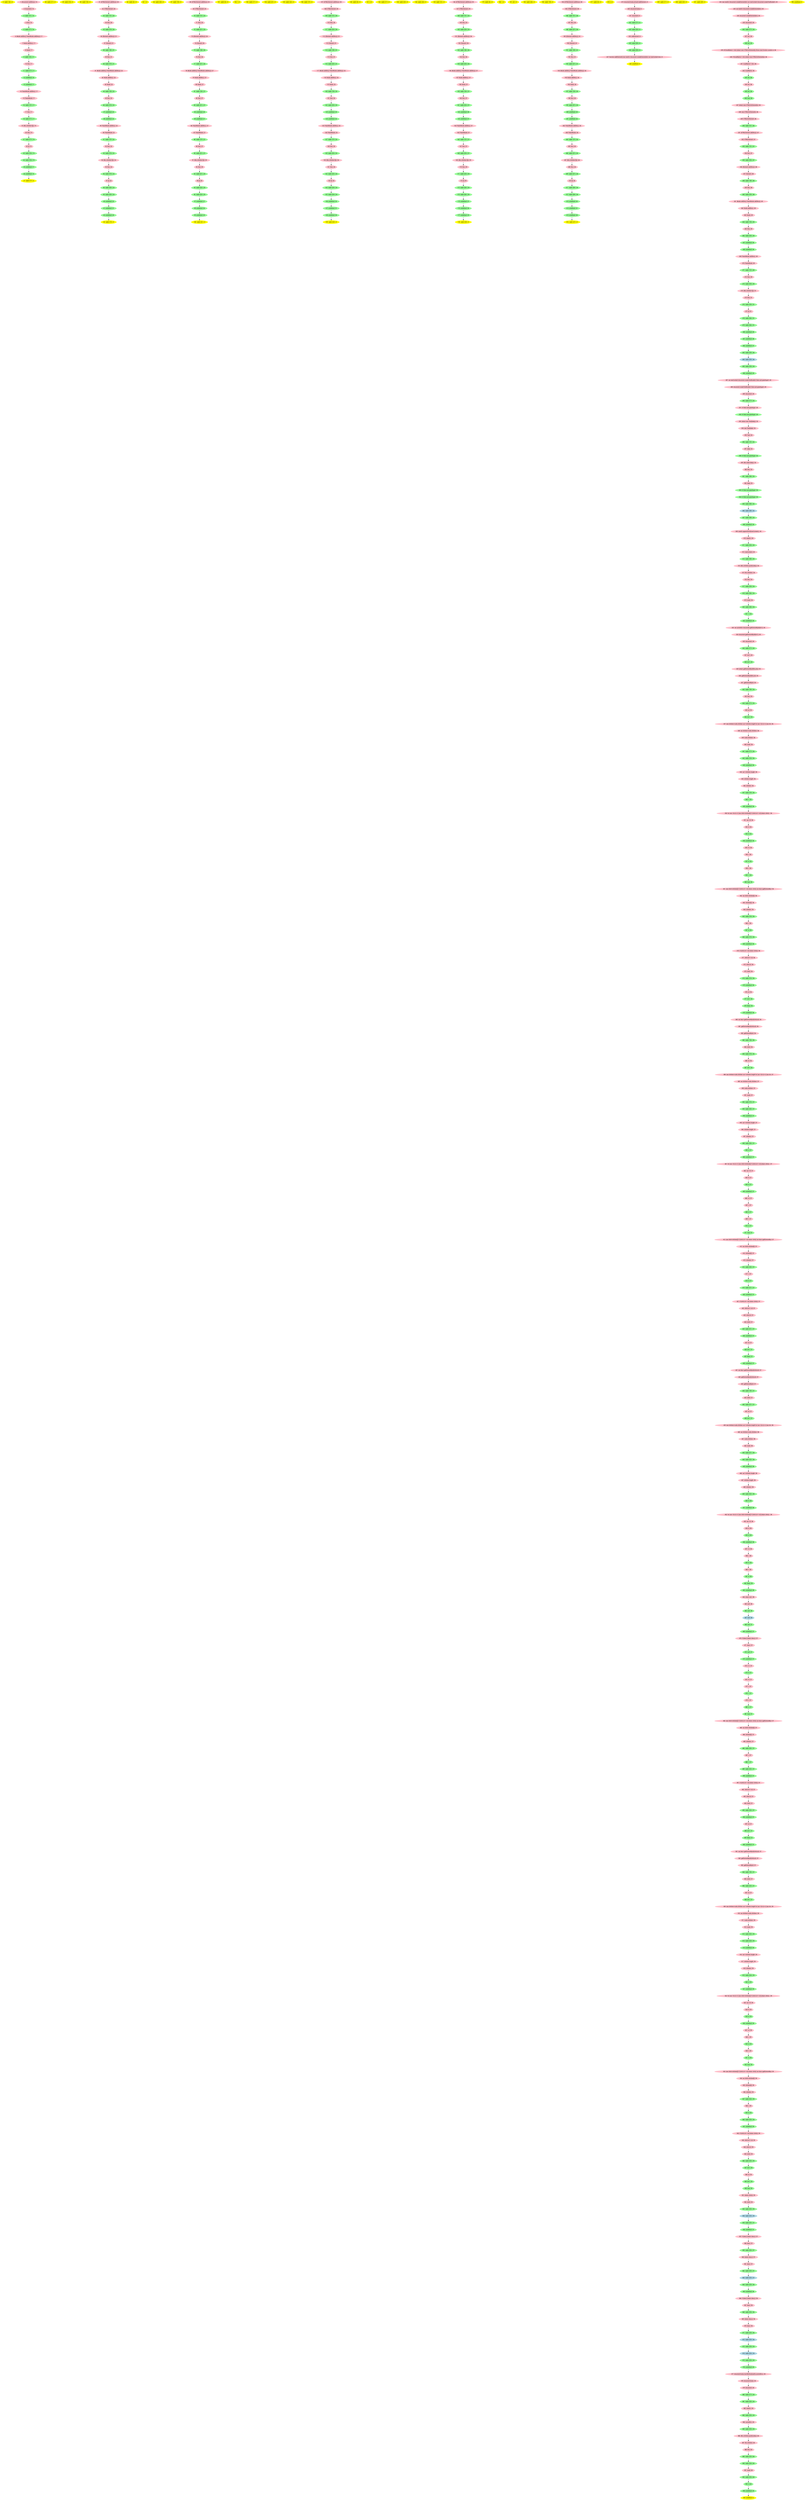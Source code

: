 digraph G {
node [style=filled,fontname="Roboto Condensed"];
0 [label="0: <addr 143> | 0",color="yellow"];
1 [label="1: {Document.call(this);} | 16",color="pink"];
1 -> 2;
2 [label="2: Document | 16",color="pink"];
2 -> 3;
3 [label="3: <addr 141> | 16",color="palegreen"];
3 -> 4;
4 [label="4: this | 16",color="pink"];
4 -> 5;
5 [label="5: <addr 217> | 16",color="palegreen"];
5 -> 6;
6 [label="6: {Node.call(this); ParentNode.call(this);} | 17",color="pink"];
6 -> 7;
7 [label="7: Node.call(this); | 17",color="pink"];
7 -> 8;
8 [label="8: Node | 17",color="pink"];
8 -> 9;
9 [label="9: <addr 135> | 17",color="palegreen"];
9 -> 10;
10 [label="10: this | 17",color="pink"];
10 -> 11;
11 [label="11: <addr 217> | 17",color="palegreen"];
11 -> 12;
12 [label="12: undefined | 18",color="palegreen"];
12 -> 13;
13 [label="13: undefined | 17",color="palegreen"];
13 -> 14;
14 [label="14: ParentNode.call(this); | 17",color="pink"];
14 -> 15;
15 [label="15: ParentNode | 17",color="pink"];
15 -> 16;
16 [label="16: <addr 137> | 17",color="palegreen"];
16 -> 17;
17 [label="17: this | 17",color="pink"];
17 -> 18;
18 [label="18: <addr 217> | 17",color="palegreen"];
18 -> 19;
19 [label="19: {this.children=[];} | 19",color="pink"];
19 -> 20;
20 [label="20: this | 19",color="pink"];
20 -> 21;
21 [label="21: <addr 217> | 19",color="palegreen"];
21 -> 22;
22 [label="22: [] | 19",color="pink"];
22 -> 23;
23 [label="23: <addr 218> | 19",color="palegreen"];
23 -> 24;
24 [label="24: <addr 218> | 19",color="palegreen"];
24 -> 25;
25 [label="25: undefined | 17",color="palegreen"];
25 -> 26;
26 [label="26: undefined | 16",color="palegreen"];
26 -> 27;
27 [label="27: <addr 217> | 0",color="yellow"];
28 [label="28: <addr 217> | 0",color="yellow"];
29 [label="29: <addr 218> | 0",color="yellow"];
30 [label="30: <addr 153> | 0",color="yellow"];
31 [label="31: {HTMLElement.call(this);} | 20",color="pink"];
31 -> 32;
32 [label="32: HTMLElement | 20",color="pink"];
32 -> 33;
33 [label="33: <addr 151> | 20",color="palegreen"];
33 -> 34;
34 [label="34: this | 20",color="pink"];
34 -> 35;
35 [label="35: <addr 219> | 20",color="palegreen"];
35 -> 36;
36 [label="36: {Element.call(this);} | 21",color="pink"];
36 -> 37;
37 [label="37: Element | 21",color="pink"];
37 -> 38;
38 [label="38: <addr 149> | 21",color="palegreen"];
38 -> 39;
39 [label="39: this | 21",color="pink"];
39 -> 40;
40 [label="40: <addr 219> | 21",color="palegreen"];
40 -> 41;
41 [label="41: {Node.call(this); ParentNode.call(this);} | 22",color="pink"];
41 -> 42;
42 [label="42: Node.call(this); | 22",color="pink"];
42 -> 43;
43 [label="43: Node | 22",color="pink"];
43 -> 44;
44 [label="44: <addr 135> | 22",color="palegreen"];
44 -> 45;
45 [label="45: this | 22",color="pink"];
45 -> 46;
46 [label="46: <addr 219> | 22",color="palegreen"];
46 -> 47;
47 [label="47: undefined | 23",color="palegreen"];
47 -> 48;
48 [label="48: undefined | 22",color="palegreen"];
48 -> 49;
49 [label="49: ParentNode.call(this); | 22",color="pink"];
49 -> 50;
50 [label="50: ParentNode | 22",color="pink"];
50 -> 51;
51 [label="51: <addr 137> | 22",color="palegreen"];
51 -> 52;
52 [label="52: this | 22",color="pink"];
52 -> 53;
53 [label="53: <addr 219> | 22",color="palegreen"];
53 -> 54;
54 [label="54: {this.children=[];} | 24",color="pink"];
54 -> 55;
55 [label="55: this | 24",color="pink"];
55 -> 56;
56 [label="56: <addr 219> | 24",color="palegreen"];
56 -> 57;
57 [label="57: [] | 24",color="pink"];
57 -> 58;
58 [label="58: <addr 220> | 24",color="palegreen"];
58 -> 59;
59 [label="59: <addr 220> | 24",color="palegreen"];
59 -> 60;
60 [label="60: undefined | 22",color="palegreen"];
60 -> 61;
61 [label="61: undefined | 21",color="palegreen"];
61 -> 62;
62 [label="62: undefined | 20",color="palegreen"];
62 -> 63;
63 [label="63: <addr 219> | 0",color="yellow"];
64 [label="64: <addr 26> | 0",color="yellow"];
65 [label="65: 1 | 0",color="yellow"];
66 [label="66: <addr 220> | 0",color="yellow"];
67 [label="67: <addr 155> | 0",color="yellow"];
68 [label="68: {HTMLElement.call(this);} | 25",color="pink"];
68 -> 69;
69 [label="69: HTMLElement | 25",color="pink"];
69 -> 70;
70 [label="70: <addr 151> | 25",color="palegreen"];
70 -> 71;
71 [label="71: this | 25",color="pink"];
71 -> 72;
72 [label="72: <addr 221> | 25",color="palegreen"];
72 -> 73;
73 [label="73: {Element.call(this);} | 26",color="pink"];
73 -> 74;
74 [label="74: Element | 26",color="pink"];
74 -> 75;
75 [label="75: <addr 149> | 26",color="palegreen"];
75 -> 76;
76 [label="76: this | 26",color="pink"];
76 -> 77;
77 [label="77: <addr 221> | 26",color="palegreen"];
77 -> 78;
78 [label="78: {Node.call(this); ParentNode.call(this);} | 27",color="pink"];
78 -> 79;
79 [label="79: Node.call(this); | 27",color="pink"];
79 -> 80;
80 [label="80: Node | 27",color="pink"];
80 -> 81;
81 [label="81: <addr 135> | 27",color="palegreen"];
81 -> 82;
82 [label="82: this | 27",color="pink"];
82 -> 83;
83 [label="83: <addr 221> | 27",color="palegreen"];
83 -> 84;
84 [label="84: undefined | 28",color="palegreen"];
84 -> 85;
85 [label="85: undefined | 27",color="palegreen"];
85 -> 86;
86 [label="86: ParentNode.call(this); | 27",color="pink"];
86 -> 87;
87 [label="87: ParentNode | 27",color="pink"];
87 -> 88;
88 [label="88: <addr 137> | 27",color="palegreen"];
88 -> 89;
89 [label="89: this | 27",color="pink"];
89 -> 90;
90 [label="90: <addr 221> | 27",color="palegreen"];
90 -> 91;
91 [label="91: {this.children=[];} | 29",color="pink"];
91 -> 92;
92 [label="92: this | 29",color="pink"];
92 -> 93;
93 [label="93: <addr 221> | 29",color="palegreen"];
93 -> 94;
94 [label="94: [] | 29",color="pink"];
94 -> 95;
95 [label="95: <addr 222> | 29",color="palegreen"];
95 -> 96;
96 [label="96: <addr 222> | 29",color="palegreen"];
96 -> 97;
97 [label="97: undefined | 27",color="palegreen"];
97 -> 98;
98 [label="98: undefined | 26",color="palegreen"];
98 -> 99;
99 [label="99: undefined | 25",color="palegreen"];
99 -> 100;
100 [label="100: <addr 221> | 0",color="yellow"];
101 [label="101: <addr 26> | 0",color="yellow"];
102 [label="102: 1 | 0",color="yellow"];
103 [label="103: <addr 217> | 0",color="yellow"];
104 [label="104: <addr 221> | 0",color="yellow"];
105 [label="105: <addr 222> | 0",color="yellow"];
106 [label="106: <addr 157> | 0",color="yellow"];
107 [label="107: {HTMLElement.call(this);} | 30",color="pink"];
107 -> 108;
108 [label="108: HTMLElement | 30",color="pink"];
108 -> 109;
109 [label="109: <addr 151> | 30",color="palegreen"];
109 -> 110;
110 [label="110: this | 30",color="pink"];
110 -> 111;
111 [label="111: <addr 223> | 30",color="palegreen"];
111 -> 112;
112 [label="112: {Element.call(this);} | 31",color="pink"];
112 -> 113;
113 [label="113: Element | 31",color="pink"];
113 -> 114;
114 [label="114: <addr 149> | 31",color="palegreen"];
114 -> 115;
115 [label="115: this | 31",color="pink"];
115 -> 116;
116 [label="116: <addr 223> | 31",color="palegreen"];
116 -> 117;
117 [label="117: {Node.call(this); ParentNode.call(this);} | 32",color="pink"];
117 -> 118;
118 [label="118: Node.call(this); | 32",color="pink"];
118 -> 119;
119 [label="119: Node | 32",color="pink"];
119 -> 120;
120 [label="120: <addr 135> | 32",color="palegreen"];
120 -> 121;
121 [label="121: this | 32",color="pink"];
121 -> 122;
122 [label="122: <addr 223> | 32",color="palegreen"];
122 -> 123;
123 [label="123: undefined | 33",color="palegreen"];
123 -> 124;
124 [label="124: undefined | 32",color="palegreen"];
124 -> 125;
125 [label="125: ParentNode.call(this); | 32",color="pink"];
125 -> 126;
126 [label="126: ParentNode | 32",color="pink"];
126 -> 127;
127 [label="127: <addr 137> | 32",color="palegreen"];
127 -> 128;
128 [label="128: this | 32",color="pink"];
128 -> 129;
129 [label="129: <addr 223> | 32",color="palegreen"];
129 -> 130;
130 [label="130: {this.children=[];} | 34",color="pink"];
130 -> 131;
131 [label="131: this | 34",color="pink"];
131 -> 132;
132 [label="132: <addr 223> | 34",color="palegreen"];
132 -> 133;
133 [label="133: [] | 34",color="pink"];
133 -> 134;
134 [label="134: <addr 224> | 34",color="palegreen"];
134 -> 135;
135 [label="135: <addr 224> | 34",color="palegreen"];
135 -> 136;
136 [label="136: undefined | 32",color="palegreen"];
136 -> 137;
137 [label="137: undefined | 31",color="palegreen"];
137 -> 138;
138 [label="138: undefined | 30",color="palegreen"];
138 -> 139;
139 [label="139: <addr 223> | 0",color="yellow"];
140 [label="140: <addr 26> | 0",color="yellow"];
141 [label="141: 2 | 0",color="yellow"];
142 [label="142: <addr 217> | 0",color="yellow"];
143 [label="143: <addr 223> | 0",color="yellow"];
144 [label="144: <addr 224> | 0",color="yellow"];
145 [label="145: <addr 161> | 0",color="yellow"];
146 [label="146: {HTMLElement.call(this);} | 35",color="pink"];
146 -> 147;
147 [label="147: HTMLElement | 35",color="pink"];
147 -> 148;
148 [label="148: <addr 151> | 35",color="palegreen"];
148 -> 149;
149 [label="149: this | 35",color="pink"];
149 -> 150;
150 [label="150: <addr 225> | 35",color="palegreen"];
150 -> 151;
151 [label="151: {Element.call(this);} | 36",color="pink"];
151 -> 152;
152 [label="152: Element | 36",color="pink"];
152 -> 153;
153 [label="153: <addr 149> | 36",color="palegreen"];
153 -> 154;
154 [label="154: this | 36",color="pink"];
154 -> 155;
155 [label="155: <addr 225> | 36",color="palegreen"];
155 -> 156;
156 [label="156: {Node.call(this); ParentNode.call(this);} | 37",color="pink"];
156 -> 157;
157 [label="157: Node.call(this); | 37",color="pink"];
157 -> 158;
158 [label="158: Node | 37",color="pink"];
158 -> 159;
159 [label="159: <addr 135> | 37",color="palegreen"];
159 -> 160;
160 [label="160: this | 37",color="pink"];
160 -> 161;
161 [label="161: <addr 225> | 37",color="palegreen"];
161 -> 162;
162 [label="162: undefined | 38",color="palegreen"];
162 -> 163;
163 [label="163: undefined | 37",color="palegreen"];
163 -> 164;
164 [label="164: ParentNode.call(this); | 37",color="pink"];
164 -> 165;
165 [label="165: ParentNode | 37",color="pink"];
165 -> 166;
166 [label="166: <addr 137> | 37",color="palegreen"];
166 -> 167;
167 [label="167: this | 37",color="pink"];
167 -> 168;
168 [label="168: <addr 225> | 37",color="palegreen"];
168 -> 169;
169 [label="169: {this.children=[];} | 39",color="pink"];
169 -> 170;
170 [label="170: this | 39",color="pink"];
170 -> 171;
171 [label="171: <addr 225> | 39",color="palegreen"];
171 -> 172;
172 [label="172: [] | 39",color="pink"];
172 -> 173;
173 [label="173: <addr 226> | 39",color="palegreen"];
173 -> 174;
174 [label="174: <addr 226> | 39",color="palegreen"];
174 -> 175;
175 [label="175: undefined | 37",color="palegreen"];
175 -> 176;
176 [label="176: undefined | 36",color="palegreen"];
176 -> 177;
177 [label="177: undefined | 35",color="palegreen"];
177 -> 178;
178 [label="178: <addr 225> | 0",color="yellow"];
179 [label="179: <addr 26> | 0",color="yellow"];
180 [label="180: 1 | 0",color="yellow"];
181 [label="181: div1 | 0",color="yellow"];
182 [label="182: <addr 226> | 0",color="yellow"];
183 [label="183: <addr 159> | 0",color="yellow"];
184 [label="184: {HTMLElement.call(this);} | 40",color="pink"];
184 -> 185;
185 [label="185: HTMLElement | 40",color="pink"];
185 -> 186;
186 [label="186: <addr 151> | 40",color="palegreen"];
186 -> 187;
187 [label="187: this | 40",color="pink"];
187 -> 188;
188 [label="188: <addr 227> | 40",color="palegreen"];
188 -> 189;
189 [label="189: {Element.call(this);} | 41",color="pink"];
189 -> 190;
190 [label="190: Element | 41",color="pink"];
190 -> 191;
191 [label="191: <addr 149> | 41",color="palegreen"];
191 -> 192;
192 [label="192: this | 41",color="pink"];
192 -> 193;
193 [label="193: <addr 227> | 41",color="palegreen"];
193 -> 194;
194 [label="194: {Node.call(this); ParentNode.call(this);} | 42",color="pink"];
194 -> 195;
195 [label="195: Node.call(this); | 42",color="pink"];
195 -> 196;
196 [label="196: Node | 42",color="pink"];
196 -> 197;
197 [label="197: <addr 135> | 42",color="palegreen"];
197 -> 198;
198 [label="198: this | 42",color="pink"];
198 -> 199;
199 [label="199: <addr 227> | 42",color="palegreen"];
199 -> 200;
200 [label="200: undefined | 43",color="palegreen"];
200 -> 201;
201 [label="201: undefined | 42",color="palegreen"];
201 -> 202;
202 [label="202: ParentNode.call(this); | 42",color="pink"];
202 -> 203;
203 [label="203: ParentNode | 42",color="pink"];
203 -> 204;
204 [label="204: <addr 137> | 42",color="palegreen"];
204 -> 205;
205 [label="205: this | 42",color="pink"];
205 -> 206;
206 [label="206: <addr 227> | 42",color="palegreen"];
206 -> 207;
207 [label="207: {this.children=[];} | 44",color="pink"];
207 -> 208;
208 [label="208: this | 44",color="pink"];
208 -> 209;
209 [label="209: <addr 227> | 44",color="palegreen"];
209 -> 210;
210 [label="210: [] | 44",color="pink"];
210 -> 211;
211 [label="211: <addr 228> | 44",color="palegreen"];
211 -> 212;
212 [label="212: <addr 228> | 44",color="palegreen"];
212 -> 213;
213 [label="213: undefined | 42",color="palegreen"];
213 -> 214;
214 [label="214: undefined | 41",color="palegreen"];
214 -> 215;
215 [label="215: undefined | 40",color="palegreen"];
215 -> 216;
216 [label="216: <addr 227> | 0",color="yellow"];
217 [label="217: <addr 26> | 0",color="yellow"];
218 [label="218: 2 | 0",color="yellow"];
219 [label="219: document.body.onload=addElement; | 0",color="pink"];
219 -> 220;
220 [label="220: document.body | 0",color="pink"];
220 -> 221;
221 [label="221: document | 0",color="pink"];
221 -> 222;
222 [label="222: <addr 217> | 0",color="palegreen"];
222 -> 223;
223 [label="223: <addr 223> | 0",color="palegreen"];
223 -> 224;
224 [label="224: addElement | 0",color="pink"];
224 -> 225;
225 [label="225: <addr 229> | 0",color="palegreen"];
225 -> 226;
226 [label="226: <addr 229> | 0",color="palegreen"];
226 -> 227;
227 [label="227: function addElement() {var newDiv=document.createElement(div) var newContent=doc | 0",color="pink"];
227 -> 228;
228 [label="228: undefined | 0",color="yellow"];
229 [label="229: <addr 217> | 0",color="yellow"];
230 [label="230: <addr 223> | 0",color="yellow"];
231 [label="231: <addr 229> | 0",color="yellow"];
232 [label="232: {var newDiv=document.createElement(div) var newContent=document.createTextNode(H | 45",color="pink"];
232 -> 233;
233 [label="233: var newDiv=document.createElement(div) | 45",color="pink"];
233 -> 234;
234 [label="234: document.createElement(div) | 45",color="pink"];
234 -> 235;
235 [label="235: document | 45",color="pink"];
235 -> 236;
236 [label="236: <addr 217> | 45",color="palegreen"];
236 -> 237;
237 [label="237: div | 45",color="pink"];
237 -> 238;
238 [label="238: div | 45",color="palegreen"];
238 -> 239;
239 [label="239: {if (localName===div) {return new HTMLDivElement();} throw new Error(no custom e | 46",color="pink"];
239 -> 240;
240 [label="240: if (localName===div) {return new HTMLDivElement();} | 46",color="pink"];
240 -> 241;
241 [label="241: localName===div | 46",color="pink"];
241 -> 242;
242 [label="242: localName | 46",color="pink"];
242 -> 243;
243 [label="243: div | 46",color="palegreen"];
243 -> 244;
244 [label="244: div | 46",color="pink"];
244 -> 245;
245 [label="245: div | 46",color="palegreen"];
245 -> 246;
246 [label="246: true | 46",color="palegreen"];
246 -> 247;
247 [label="247: {return new HTMLDivElement();} | 46",color="pink"];
247 -> 248;
248 [label="248: new HTMLDivElement() | 46",color="pink"];
248 -> 249;
249 [label="249: HTMLDivElement | 46",color="pink"];
249 -> 250;
250 [label="250: <addr 161> | 46",color="palegreen"];
250 -> 251;
251 [label="251: {HTMLElement.call(this);} | 47",color="pink"];
251 -> 252;
252 [label="252: HTMLElement | 47",color="pink"];
252 -> 253;
253 [label="253: <addr 151> | 47",color="palegreen"];
253 -> 254;
254 [label="254: this | 47",color="pink"];
254 -> 255;
255 [label="255: <addr 235> | 47",color="palegreen"];
255 -> 256;
256 [label="256: {Element.call(this);} | 48",color="pink"];
256 -> 257;
257 [label="257: Element | 48",color="pink"];
257 -> 258;
258 [label="258: <addr 149> | 48",color="palegreen"];
258 -> 259;
259 [label="259: this | 48",color="pink"];
259 -> 260;
260 [label="260: <addr 235> | 48",color="palegreen"];
260 -> 261;
261 [label="261: {Node.call(this); ParentNode.call(this);} | 49",color="pink"];
261 -> 262;
262 [label="262: Node.call(this); | 49",color="pink"];
262 -> 263;
263 [label="263: Node | 49",color="pink"];
263 -> 264;
264 [label="264: <addr 135> | 49",color="palegreen"];
264 -> 265;
265 [label="265: this | 49",color="pink"];
265 -> 266;
266 [label="266: <addr 235> | 49",color="palegreen"];
266 -> 267;
267 [label="267: undefined | 50",color="palegreen"];
267 -> 268;
268 [label="268: undefined | 49",color="palegreen"];
268 -> 269;
269 [label="269: ParentNode.call(this); | 49",color="pink"];
269 -> 270;
270 [label="270: ParentNode | 49",color="pink"];
270 -> 271;
271 [label="271: <addr 137> | 49",color="palegreen"];
271 -> 272;
272 [label="272: this | 49",color="pink"];
272 -> 273;
273 [label="273: <addr 235> | 49",color="palegreen"];
273 -> 274;
274 [label="274: {this.children=[];} | 51",color="pink"];
274 -> 275;
275 [label="275: this | 51",color="pink"];
275 -> 276;
276 [label="276: <addr 235> | 51",color="palegreen"];
276 -> 277;
277 [label="277: [] | 51",color="pink"];
277 -> 278;
278 [label="278: <addr 236> | 51",color="palegreen"];
278 -> 279;
279 [label="279: <addr 236> | 51",color="palegreen"];
279 -> 280;
280 [label="280: undefined | 49",color="palegreen"];
280 -> 281;
281 [label="281: undefined | 48",color="palegreen"];
281 -> 282;
282 [label="282: undefined | 47",color="palegreen"];
282 -> 283;
283 [label="283: <addr 235> | 46",color="palegreen"];
283 -> 284;
284 [label="284: <addr 235> | 46",color="lightblue"];
284 -> 285;
285 [label="285: <addr 235> | 45",color="palegreen"];
285 -> 286;
286 [label="286: undefined | 45",color="palegreen"];
286 -> 287;
287 [label="287: var newContent=document.createTextNode(Hi there and greetings!) | 45",color="pink"];
287 -> 288;
288 [label="288: document.createTextNode(Hi there and greetings!) | 45",color="pink"];
288 -> 289;
289 [label="289: document | 45",color="pink"];
289 -> 290;
290 [label="290: <addr 217> | 45",color="palegreen"];
290 -> 291;
291 [label="291: Hi there and greetings! | 45",color="pink"];
291 -> 292;
292 [label="292: Hi there and greetings! | 45",color="palegreen"];
292 -> 293;
293 [label="293: {return new Text(data);} | 52",color="pink"];
293 -> 294;
294 [label="294: new Text(data) | 52",color="pink"];
294 -> 295;
295 [label="295: Text | 52",color="pink"];
295 -> 296;
296 [label="296: <addr 147> | 52",color="palegreen"];
296 -> 297;
297 [label="297: data | 52",color="pink"];
297 -> 298;
298 [label="298: Hi there and greetings! | 52",color="palegreen"];
298 -> 299;
299 [label="299: {this.data=data;} | 53",color="pink"];
299 -> 300;
300 [label="300: this | 53",color="pink"];
300 -> 301;
301 [label="301: <addr 238> | 53",color="palegreen"];
301 -> 302;
302 [label="302: data | 53",color="pink"];
302 -> 303;
303 [label="303: Hi there and greetings! | 53",color="palegreen"];
303 -> 304;
304 [label="304: Hi there and greetings! | 53",color="palegreen"];
304 -> 305;
305 [label="305: <addr 238> | 52",color="palegreen"];
305 -> 306;
306 [label="306: <addr 238> | 52",color="lightblue"];
306 -> 307;
307 [label="307: <addr 238> | 45",color="palegreen"];
307 -> 308;
308 [label="308: undefined | 45",color="palegreen"];
308 -> 309;
309 [label="309: newDiv.appendChild(newContent); | 45",color="pink"];
309 -> 310;
310 [label="310: newDiv | 45",color="pink"];
310 -> 311;
311 [label="311: <addr 235> | 45",color="palegreen"];
311 -> 312;
312 [label="312: newContent | 45",color="pink"];
312 -> 313;
313 [label="313: <addr 238> | 45",color="palegreen"];
313 -> 314;
314 [label="314: {this.children.push(node);} | 54",color="pink"];
314 -> 315;
315 [label="315: this.children | 54",color="pink"];
315 -> 316;
316 [label="316: this | 54",color="pink"];
316 -> 317;
317 [label="317: <addr 235> | 54",color="palegreen"];
317 -> 318;
318 [label="318: <addr 236> | 54",color="palegreen"];
318 -> 319;
319 [label="319: node | 54",color="pink"];
319 -> 320;
320 [label="320: <addr 238> | 54",color="palegreen"];
320 -> 321;
321 [label="321: 1 | 54",color="palegreen"];
321 -> 322;
322 [label="322: undefined | 45",color="palegreen"];
322 -> 323;
323 [label="323: var currentDiv=document.getElementById(div1) | 45",color="pink"];
323 -> 324;
324 [label="324: document.getElementById(div1) | 45",color="pink"];
324 -> 325;
325 [label="325: document | 45",color="pink"];
325 -> 326;
326 [label="326: <addr 217> | 45",color="palegreen"];
326 -> 327;
327 [label="327: div1 | 45",color="pink"];
327 -> 328;
328 [label="328: div1 | 45",color="palegreen"];
328 -> 329;
329 [label="329: {return getElementById(this,id);} | 55",color="pink"];
329 -> 330;
330 [label="330: getElementById(this,id) | 55",color="pink"];
330 -> 331;
331 [label="331: getElementById | 55",color="pink"];
331 -> 332;
332 [label="332: <addr 139> | 55",color="palegreen"];
332 -> 333;
333 [label="333: this | 55",color="pink"];
333 -> 334;
334 [label="334: <addr 217> | 55",color="palegreen"];
334 -> 335;
335 [label="335: id | 55",color="pink"];
335 -> 336;
336 [label="336: div1 | 55",color="palegreen"];
336 -> 337;
337 [label="337: {var children=node.children var l=children.length for (var i=0;i<l;i++) {var chi | 56",color="pink"];
337 -> 338;
338 [label="338: var children=node.children | 56",color="pink"];
338 -> 339;
339 [label="339: node.children | 56",color="pink"];
339 -> 340;
340 [label="340: node | 56",color="pink"];
340 -> 341;
341 [label="341: <addr 217> | 56",color="palegreen"];
341 -> 342;
342 [label="342: <addr 218> | 56",color="palegreen"];
342 -> 343;
343 [label="343: undefined | 56",color="palegreen"];
343 -> 344;
344 [label="344: var l=children.length | 56",color="pink"];
344 -> 345;
345 [label="345: children.length | 56",color="pink"];
345 -> 346;
346 [label="346: children | 56",color="pink"];
346 -> 347;
347 [label="347: <addr 218> | 56",color="palegreen"];
347 -> 348;
348 [label="348: 1 | 56",color="palegreen"];
348 -> 349;
349 [label="349: undefined | 56",color="palegreen"];
349 -> 350;
350 [label="350: for (var i=0;i<l;i++) {var child=children[i] if (child.id===id) {return child;}  | 56",color="pink"];
350 -> 351;
351 [label="351: var i=0 | 56",color="pink"];
351 -> 352;
352 [label="352: 0 | 56",color="pink"];
352 -> 353;
353 [label="353: 0 | 56",color="palegreen"];
353 -> 354;
354 [label="354: undefined | 56",color="palegreen"];
354 -> 355;
355 [label="355: i<l | 56",color="pink"];
355 -> 356;
356 [label="356: i | 56",color="pink"];
356 -> 357;
357 [label="357: 0 | 56",color="palegreen"];
357 -> 358;
358 [label="358: l | 56",color="pink"];
358 -> 359;
359 [label="359: 1 | 56",color="palegreen"];
359 -> 360;
360 [label="360: true | 56",color="palegreen"];
360 -> 361;
361 [label="361: {var child=children[i] if (child.id===id) {return child;} var desc=getElementByI | 56",color="pink"];
361 -> 362;
362 [label="362: var child=children[i] | 56",color="pink"];
362 -> 363;
363 [label="363: children[i] | 56",color="pink"];
363 -> 364;
364 [label="364: children | 56",color="pink"];
364 -> 365;
365 [label="365: <addr 218> | 56",color="palegreen"];
365 -> 366;
366 [label="366: i | 56",color="pink"];
366 -> 367;
367 [label="367: 0 | 56",color="palegreen"];
367 -> 368;
368 [label="368: <addr 219> | 56",color="palegreen"];
368 -> 369;
369 [label="369: undefined | 56",color="palegreen"];
369 -> 370;
370 [label="370: if (child.id===id) {return child;} | 56",color="pink"];
370 -> 371;
371 [label="371: child.id===id | 56",color="pink"];
371 -> 372;
372 [label="372: child.id | 56",color="pink"];
372 -> 373;
373 [label="373: child | 56",color="pink"];
373 -> 374;
374 [label="374: <addr 219> | 56",color="palegreen"];
374 -> 375;
375 [label="375: undefined | 56",color="palegreen"];
375 -> 376;
376 [label="376: id | 56",color="pink"];
376 -> 377;
377 [label="377: div1 | 56",color="palegreen"];
377 -> 378;
378 [label="378: false | 56",color="palegreen"];
378 -> 379;
379 [label="379: undefined | 56",color="palegreen"];
379 -> 380;
380 [label="380: var desc=getElementById(child,id) | 56",color="pink"];
380 -> 381;
381 [label="381: getElementById(child,id) | 56",color="pink"];
381 -> 382;
382 [label="382: getElementById | 56",color="pink"];
382 -> 383;
383 [label="383: <addr 139> | 56",color="palegreen"];
383 -> 384;
384 [label="384: child | 56",color="pink"];
384 -> 385;
385 [label="385: <addr 219> | 56",color="palegreen"];
385 -> 386;
386 [label="386: id | 56",color="pink"];
386 -> 387;
387 [label="387: div1 | 56",color="palegreen"];
387 -> 388;
388 [label="388: {var children=node.children var l=children.length for (var i=0;i<l;i++) {var chi | 57",color="pink"];
388 -> 389;
389 [label="389: var children=node.children | 57",color="pink"];
389 -> 390;
390 [label="390: node.children | 57",color="pink"];
390 -> 391;
391 [label="391: node | 57",color="pink"];
391 -> 392;
392 [label="392: <addr 219> | 57",color="palegreen"];
392 -> 393;
393 [label="393: <addr 220> | 57",color="palegreen"];
393 -> 394;
394 [label="394: undefined | 57",color="palegreen"];
394 -> 395;
395 [label="395: var l=children.length | 57",color="pink"];
395 -> 396;
396 [label="396: children.length | 57",color="pink"];
396 -> 397;
397 [label="397: children | 57",color="pink"];
397 -> 398;
398 [label="398: <addr 220> | 57",color="palegreen"];
398 -> 399;
399 [label="399: 2 | 57",color="palegreen"];
399 -> 400;
400 [label="400: undefined | 57",color="palegreen"];
400 -> 401;
401 [label="401: for (var i=0;i<l;i++) {var child=children[i] if (child.id===id) {return child;}  | 57",color="pink"];
401 -> 402;
402 [label="402: var i=0 | 57",color="pink"];
402 -> 403;
403 [label="403: 0 | 57",color="pink"];
403 -> 404;
404 [label="404: 0 | 57",color="palegreen"];
404 -> 405;
405 [label="405: undefined | 57",color="palegreen"];
405 -> 406;
406 [label="406: i<l | 57",color="pink"];
406 -> 407;
407 [label="407: i | 57",color="pink"];
407 -> 408;
408 [label="408: 0 | 57",color="palegreen"];
408 -> 409;
409 [label="409: l | 57",color="pink"];
409 -> 410;
410 [label="410: 2 | 57",color="palegreen"];
410 -> 411;
411 [label="411: true | 57",color="palegreen"];
411 -> 412;
412 [label="412: {var child=children[i] if (child.id===id) {return child;} var desc=getElementByI | 57",color="pink"];
412 -> 413;
413 [label="413: var child=children[i] | 57",color="pink"];
413 -> 414;
414 [label="414: children[i] | 57",color="pink"];
414 -> 415;
415 [label="415: children | 57",color="pink"];
415 -> 416;
416 [label="416: <addr 220> | 57",color="palegreen"];
416 -> 417;
417 [label="417: i | 57",color="pink"];
417 -> 418;
418 [label="418: 0 | 57",color="palegreen"];
418 -> 419;
419 [label="419: <addr 221> | 57",color="palegreen"];
419 -> 420;
420 [label="420: undefined | 57",color="palegreen"];
420 -> 421;
421 [label="421: if (child.id===id) {return child;} | 57",color="pink"];
421 -> 422;
422 [label="422: child.id===id | 57",color="pink"];
422 -> 423;
423 [label="423: child.id | 57",color="pink"];
423 -> 424;
424 [label="424: child | 57",color="pink"];
424 -> 425;
425 [label="425: <addr 221> | 57",color="palegreen"];
425 -> 426;
426 [label="426: undefined | 57",color="palegreen"];
426 -> 427;
427 [label="427: id | 57",color="pink"];
427 -> 428;
428 [label="428: div1 | 57",color="palegreen"];
428 -> 429;
429 [label="429: false | 57",color="palegreen"];
429 -> 430;
430 [label="430: undefined | 57",color="palegreen"];
430 -> 431;
431 [label="431: var desc=getElementById(child,id) | 57",color="pink"];
431 -> 432;
432 [label="432: getElementById(child,id) | 57",color="pink"];
432 -> 433;
433 [label="433: getElementById | 57",color="pink"];
433 -> 434;
434 [label="434: <addr 139> | 57",color="palegreen"];
434 -> 435;
435 [label="435: child | 57",color="pink"];
435 -> 436;
436 [label="436: <addr 221> | 57",color="palegreen"];
436 -> 437;
437 [label="437: id | 57",color="pink"];
437 -> 438;
438 [label="438: div1 | 57",color="palegreen"];
438 -> 439;
439 [label="439: {var children=node.children var l=children.length for (var i=0;i<l;i++) {var chi | 58",color="pink"];
439 -> 440;
440 [label="440: var children=node.children | 58",color="pink"];
440 -> 441;
441 [label="441: node.children | 58",color="pink"];
441 -> 442;
442 [label="442: node | 58",color="pink"];
442 -> 443;
443 [label="443: <addr 221> | 58",color="palegreen"];
443 -> 444;
444 [label="444: <addr 222> | 58",color="palegreen"];
444 -> 445;
445 [label="445: undefined | 58",color="palegreen"];
445 -> 446;
446 [label="446: var l=children.length | 58",color="pink"];
446 -> 447;
447 [label="447: children.length | 58",color="pink"];
447 -> 448;
448 [label="448: children | 58",color="pink"];
448 -> 449;
449 [label="449: <addr 222> | 58",color="palegreen"];
449 -> 450;
450 [label="450: 0 | 58",color="palegreen"];
450 -> 451;
451 [label="451: undefined | 58",color="palegreen"];
451 -> 452;
452 [label="452: for (var i=0;i<l;i++) {var child=children[i] if (child.id===id) {return child;}  | 58",color="pink"];
452 -> 453;
453 [label="453: var i=0 | 58",color="pink"];
453 -> 454;
454 [label="454: 0 | 58",color="pink"];
454 -> 455;
455 [label="455: 0 | 58",color="palegreen"];
455 -> 456;
456 [label="456: undefined | 58",color="palegreen"];
456 -> 457;
457 [label="457: i<l | 58",color="pink"];
457 -> 458;
458 [label="458: i | 58",color="pink"];
458 -> 459;
459 [label="459: 0 | 58",color="palegreen"];
459 -> 460;
460 [label="460: l | 58",color="pink"];
460 -> 461;
461 [label="461: 0 | 58",color="palegreen"];
461 -> 462;
462 [label="462: false | 58",color="palegreen"];
462 -> 463;
463 [label="463: undefined | 58",color="palegreen"];
463 -> 464;
464 [label="464: return null; | 58",color="pink"];
464 -> 465;
465 [label="465: null | 58",color="pink"];
465 -> 466;
466 [label="466: null | 58",color="palegreen"];
466 -> 467;
467 [label="467: null | 58",color="lightblue"];
467 -> 468;
468 [label="468: null | 57",color="palegreen"];
468 -> 469;
469 [label="469: undefined | 57",color="palegreen"];
469 -> 470;
470 [label="470: if (desc) {return desc;} | 57",color="pink"];
470 -> 471;
471 [label="471: desc | 57",color="pink"];
471 -> 472;
472 [label="472: null | 57",color="palegreen"];
472 -> 473;
473 [label="473: undefined | 57",color="palegreen"];
473 -> 474;
474 [label="474: i++ | 57",color="pink"];
474 -> 475;
475 [label="475: 0 | 57",color="palegreen"];
475 -> 476;
476 [label="476: i<l | 57",color="pink"];
476 -> 477;
477 [label="477: i | 57",color="pink"];
477 -> 478;
478 [label="478: 1 | 57",color="palegreen"];
478 -> 479;
479 [label="479: l | 57",color="pink"];
479 -> 480;
480 [label="480: 2 | 57",color="palegreen"];
480 -> 481;
481 [label="481: true | 57",color="palegreen"];
481 -> 482;
482 [label="482: {var child=children[i] if (child.id===id) {return child;} var desc=getElementByI | 57",color="pink"];
482 -> 483;
483 [label="483: var child=children[i] | 57",color="pink"];
483 -> 484;
484 [label="484: children[i] | 57",color="pink"];
484 -> 485;
485 [label="485: children | 57",color="pink"];
485 -> 486;
486 [label="486: <addr 220> | 57",color="palegreen"];
486 -> 487;
487 [label="487: i | 57",color="pink"];
487 -> 488;
488 [label="488: 1 | 57",color="palegreen"];
488 -> 489;
489 [label="489: <addr 223> | 57",color="palegreen"];
489 -> 490;
490 [label="490: undefined | 57",color="palegreen"];
490 -> 491;
491 [label="491: if (child.id===id) {return child;} | 57",color="pink"];
491 -> 492;
492 [label="492: child.id===id | 57",color="pink"];
492 -> 493;
493 [label="493: child.id | 57",color="pink"];
493 -> 494;
494 [label="494: child | 57",color="pink"];
494 -> 495;
495 [label="495: <addr 223> | 57",color="palegreen"];
495 -> 496;
496 [label="496: undefined | 57",color="palegreen"];
496 -> 497;
497 [label="497: id | 57",color="pink"];
497 -> 498;
498 [label="498: div1 | 57",color="palegreen"];
498 -> 499;
499 [label="499: false | 57",color="palegreen"];
499 -> 500;
500 [label="500: undefined | 57",color="palegreen"];
500 -> 501;
501 [label="501: var desc=getElementById(child,id) | 57",color="pink"];
501 -> 502;
502 [label="502: getElementById(child,id) | 57",color="pink"];
502 -> 503;
503 [label="503: getElementById | 57",color="pink"];
503 -> 504;
504 [label="504: <addr 139> | 57",color="palegreen"];
504 -> 505;
505 [label="505: child | 57",color="pink"];
505 -> 506;
506 [label="506: <addr 223> | 57",color="palegreen"];
506 -> 507;
507 [label="507: id | 57",color="pink"];
507 -> 508;
508 [label="508: div1 | 57",color="palegreen"];
508 -> 509;
509 [label="509: {var children=node.children var l=children.length for (var i=0;i<l;i++) {var chi | 59",color="pink"];
509 -> 510;
510 [label="510: var children=node.children | 59",color="pink"];
510 -> 511;
511 [label="511: node.children | 59",color="pink"];
511 -> 512;
512 [label="512: node | 59",color="pink"];
512 -> 513;
513 [label="513: <addr 223> | 59",color="palegreen"];
513 -> 514;
514 [label="514: <addr 224> | 59",color="palegreen"];
514 -> 515;
515 [label="515: undefined | 59",color="palegreen"];
515 -> 516;
516 [label="516: var l=children.length | 59",color="pink"];
516 -> 517;
517 [label="517: children.length | 59",color="pink"];
517 -> 518;
518 [label="518: children | 59",color="pink"];
518 -> 519;
519 [label="519: <addr 224> | 59",color="palegreen"];
519 -> 520;
520 [label="520: 2 | 59",color="palegreen"];
520 -> 521;
521 [label="521: undefined | 59",color="palegreen"];
521 -> 522;
522 [label="522: for (var i=0;i<l;i++) {var child=children[i] if (child.id===id) {return child;}  | 59",color="pink"];
522 -> 523;
523 [label="523: var i=0 | 59",color="pink"];
523 -> 524;
524 [label="524: 0 | 59",color="pink"];
524 -> 525;
525 [label="525: 0 | 59",color="palegreen"];
525 -> 526;
526 [label="526: undefined | 59",color="palegreen"];
526 -> 527;
527 [label="527: i<l | 59",color="pink"];
527 -> 528;
528 [label="528: i | 59",color="pink"];
528 -> 529;
529 [label="529: 0 | 59",color="palegreen"];
529 -> 530;
530 [label="530: l | 59",color="pink"];
530 -> 531;
531 [label="531: 2 | 59",color="palegreen"];
531 -> 532;
532 [label="532: true | 59",color="palegreen"];
532 -> 533;
533 [label="533: {var child=children[i] if (child.id===id) {return child;} var desc=getElementByI | 59",color="pink"];
533 -> 534;
534 [label="534: var child=children[i] | 59",color="pink"];
534 -> 535;
535 [label="535: children[i] | 59",color="pink"];
535 -> 536;
536 [label="536: children | 59",color="pink"];
536 -> 537;
537 [label="537: <addr 224> | 59",color="palegreen"];
537 -> 538;
538 [label="538: i | 59",color="pink"];
538 -> 539;
539 [label="539: 0 | 59",color="palegreen"];
539 -> 540;
540 [label="540: <addr 225> | 59",color="palegreen"];
540 -> 541;
541 [label="541: undefined | 59",color="palegreen"];
541 -> 542;
542 [label="542: if (child.id===id) {return child;} | 59",color="pink"];
542 -> 543;
543 [label="543: child.id===id | 59",color="pink"];
543 -> 544;
544 [label="544: child.id | 59",color="pink"];
544 -> 545;
545 [label="545: child | 59",color="pink"];
545 -> 546;
546 [label="546: <addr 225> | 59",color="palegreen"];
546 -> 547;
547 [label="547: div1 | 59",color="palegreen"];
547 -> 548;
548 [label="548: id | 59",color="pink"];
548 -> 549;
549 [label="549: div1 | 59",color="palegreen"];
549 -> 550;
550 [label="550: true | 59",color="palegreen"];
550 -> 551;
551 [label="551: {return child;} | 59",color="pink"];
551 -> 552;
552 [label="552: child | 59",color="pink"];
552 -> 553;
553 [label="553: <addr 225> | 59",color="palegreen"];
553 -> 554;
554 [label="554: <addr 225> | 59",color="lightblue"];
554 -> 555;
555 [label="555: <addr 225> | 57",color="palegreen"];
555 -> 556;
556 [label="556: undefined | 57",color="palegreen"];
556 -> 557;
557 [label="557: if (desc) {return desc;} | 57",color="pink"];
557 -> 558;
558 [label="558: desc | 57",color="pink"];
558 -> 559;
559 [label="559: <addr 225> | 57",color="palegreen"];
559 -> 560;
560 [label="560: {return desc;} | 57",color="pink"];
560 -> 561;
561 [label="561: desc | 57",color="pink"];
561 -> 562;
562 [label="562: <addr 225> | 57",color="palegreen"];
562 -> 563;
563 [label="563: <addr 225> | 57",color="lightblue"];
563 -> 564;
564 [label="564: <addr 225> | 56",color="palegreen"];
564 -> 565;
565 [label="565: undefined | 56",color="palegreen"];
565 -> 566;
566 [label="566: if (desc) {return desc;} | 56",color="pink"];
566 -> 567;
567 [label="567: desc | 56",color="pink"];
567 -> 568;
568 [label="568: <addr 225> | 56",color="palegreen"];
568 -> 569;
569 [label="569: {return desc;} | 56",color="pink"];
569 -> 570;
570 [label="570: desc | 56",color="pink"];
570 -> 571;
571 [label="571: <addr 225> | 56",color="palegreen"];
571 -> 572;
572 [label="572: <addr 225> | 56",color="lightblue"];
572 -> 573;
573 [label="573: <addr 225> | 55",color="palegreen"];
573 -> 574;
574 [label="574: <addr 225> | 55",color="lightblue"];
574 -> 575;
575 [label="575: <addr 225> | 45",color="palegreen"];
575 -> 576;
576 [label="576: undefined | 45",color="palegreen"];
576 -> 577;
577 [label="577: document.body.insertBefore(newDiv,currentDiv); | 45",color="pink"];
577 -> 578;
578 [label="578: document.body | 45",color="pink"];
578 -> 579;
579 [label="579: document | 45",color="pink"];
579 -> 580;
580 [label="580: <addr 217> | 45",color="palegreen"];
580 -> 581;
581 [label="581: <addr 223> | 45",color="palegreen"];
581 -> 582;
582 [label="582: newDiv | 45",color="pink"];
582 -> 583;
583 [label="583: <addr 235> | 45",color="palegreen"];
583 -> 584;
584 [label="584: currentDiv | 45",color="pink"];
584 -> 585;
585 [label="585: <addr 225> | 45",color="palegreen"];
585 -> 586;
586 [label="586: {this.children.push(node);} | 60",color="pink"];
586 -> 587;
587 [label="587: this.children | 60",color="pink"];
587 -> 588;
588 [label="588: this | 60",color="pink"];
588 -> 589;
589 [label="589: <addr 223> | 60",color="palegreen"];
589 -> 590;
590 [label="590: <addr 224> | 60",color="palegreen"];
590 -> 591;
591 [label="591: node | 60",color="pink"];
591 -> 592;
592 [label="592: <addr 235> | 60",color="palegreen"];
592 -> 593;
593 [label="593: 3 | 60",color="palegreen"];
593 -> 594;
594 [label="594: undefined | 45",color="palegreen"];
594 -> 595;
595 [label="595: undefined | 0",color="yellow"];
596 [label="596: undefined | 0",color="yellow"];
}